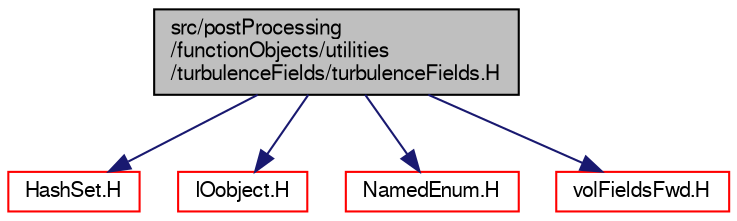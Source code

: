 digraph "src/postProcessing/functionObjects/utilities/turbulenceFields/turbulenceFields.H"
{
  bgcolor="transparent";
  edge [fontname="FreeSans",fontsize="10",labelfontname="FreeSans",labelfontsize="10"];
  node [fontname="FreeSans",fontsize="10",shape=record];
  Node0 [label="src/postProcessing\l/functionObjects/utilities\l/turbulenceFields/turbulenceFields.H",height=0.2,width=0.4,color="black", fillcolor="grey75", style="filled", fontcolor="black"];
  Node0 -> Node1 [color="midnightblue",fontsize="10",style="solid",fontname="FreeSans"];
  Node1 [label="HashSet.H",height=0.2,width=0.4,color="red",URL="$a08471.html"];
  Node0 -> Node48 [color="midnightblue",fontsize="10",style="solid",fontname="FreeSans"];
  Node48 [label="IOobject.H",height=0.2,width=0.4,color="red",URL="$a08987.html"];
  Node0 -> Node55 [color="midnightblue",fontsize="10",style="solid",fontname="FreeSans"];
  Node55 [label="NamedEnum.H",height=0.2,width=0.4,color="red",URL="$a08783.html"];
  Node0 -> Node64 [color="midnightblue",fontsize="10",style="solid",fontname="FreeSans"];
  Node64 [label="volFieldsFwd.H",height=0.2,width=0.4,color="red",URL="$a02753.html"];
}
